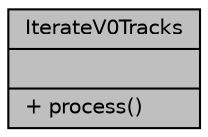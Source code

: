 digraph "IterateV0Tracks"
{
 // INTERACTIVE_SVG=YES
  bgcolor="transparent";
  edge [fontname="Helvetica",fontsize="10",labelfontname="Helvetica",labelfontsize="10"];
  node [fontname="Helvetica",fontsize="10",shape=record];
  Node1 [label="{IterateV0Tracks\n||+ process()\l}",height=0.2,width=0.4,color="black", fillcolor="grey75", style="filled", fontcolor="black"];
}
